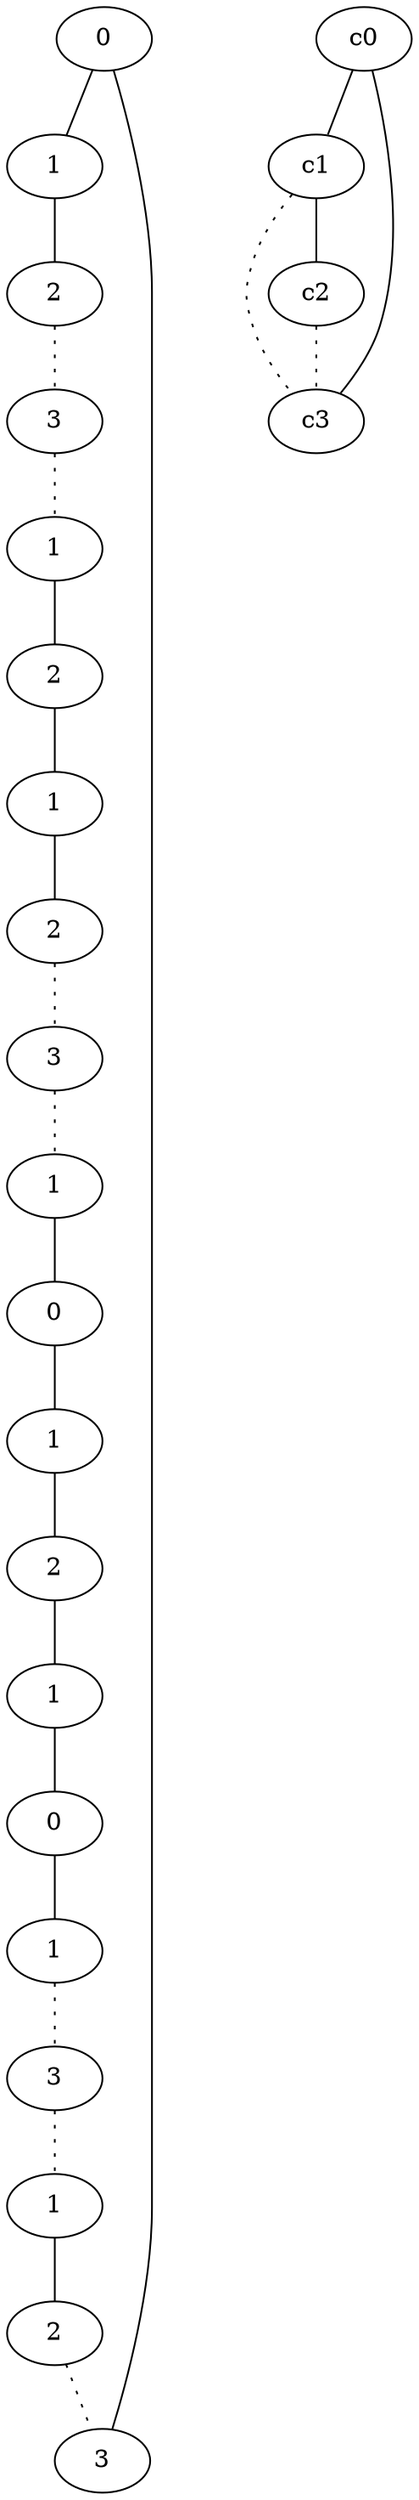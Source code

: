 graph {
a0[label=0];
a1[label=1];
a2[label=2];
a3[label=3];
a4[label=1];
a5[label=2];
a6[label=1];
a7[label=2];
a8[label=3];
a9[label=1];
a10[label=0];
a11[label=1];
a12[label=2];
a13[label=1];
a14[label=0];
a15[label=1];
a16[label=3];
a17[label=1];
a18[label=2];
a19[label=3];
a0 -- a1;
a0 -- a19;
a1 -- a2;
a2 -- a3 [style=dotted];
a3 -- a4 [style=dotted];
a4 -- a5;
a5 -- a6;
a6 -- a7;
a7 -- a8 [style=dotted];
a8 -- a9 [style=dotted];
a9 -- a10;
a10 -- a11;
a11 -- a12;
a12 -- a13;
a13 -- a14;
a14 -- a15;
a15 -- a16 [style=dotted];
a16 -- a17 [style=dotted];
a17 -- a18;
a18 -- a19 [style=dotted];
c0 -- c1;
c0 -- c3;
c1 -- c2;
c1 -- c3 [style=dotted];
c2 -- c3 [style=dotted];
}
